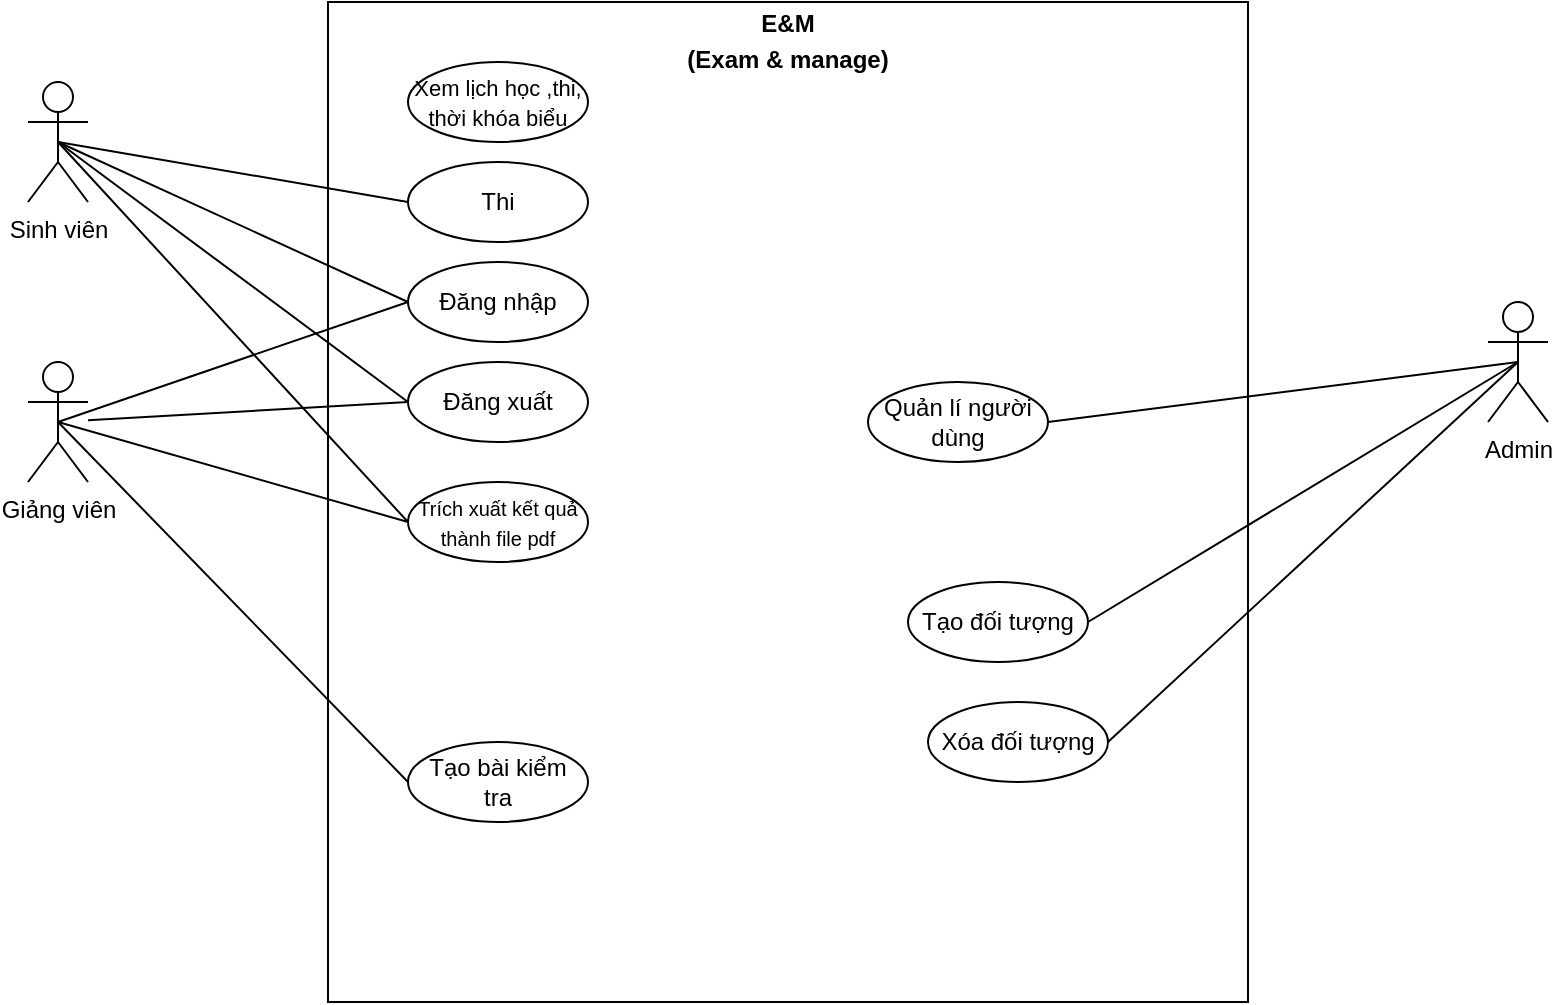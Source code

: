 <mxfile version="20.8.20" type="github">
  <diagram name="Trang-1" id="g-sE_o_tMRhYuUjUanBY">
    <mxGraphModel dx="1290" dy="573" grid="1" gridSize="10" guides="1" tooltips="1" connect="1" arrows="1" fold="1" page="1" pageScale="1" pageWidth="850" pageHeight="1100" math="0" shadow="0">
      <root>
        <mxCell id="0" />
        <mxCell id="1" parent="0" />
        <mxCell id="FMET1eLDLGnvmdmq2ldW-1" value="Sinh viên" style="shape=umlActor;verticalLabelPosition=bottom;verticalAlign=top;html=1;outlineConnect=0;" vertex="1" parent="1">
          <mxGeometry x="70" y="150" width="30" height="60" as="geometry" />
        </mxCell>
        <mxCell id="FMET1eLDLGnvmdmq2ldW-2" value="Giảng viên" style="shape=umlActor;verticalLabelPosition=bottom;verticalAlign=top;html=1;outlineConnect=0;" vertex="1" parent="1">
          <mxGeometry x="70" y="290" width="30" height="60" as="geometry" />
        </mxCell>
        <mxCell id="FMET1eLDLGnvmdmq2ldW-3" value="Admin" style="shape=umlActor;verticalLabelPosition=bottom;verticalAlign=top;html=1;outlineConnect=0;" vertex="1" parent="1">
          <mxGeometry x="800" y="260" width="30" height="60" as="geometry" />
        </mxCell>
        <mxCell id="FMET1eLDLGnvmdmq2ldW-11" value="&lt;p style=&quot;margin:0px;margin-top:4px;text-align:center;&quot;&gt;&lt;b&gt;E&amp;amp;M&lt;/b&gt;&lt;/p&gt;&lt;p style=&quot;margin:0px;margin-top:4px;text-align:center;&quot;&gt;&lt;b&gt;(Exam &amp;amp; manage)&lt;/b&gt;&lt;/p&gt;&lt;div style=&quot;height:2px;&quot;&gt;&lt;/div&gt;" style="verticalAlign=top;align=left;overflow=fill;fontSize=12;fontFamily=Helvetica;html=1;" vertex="1" parent="1">
          <mxGeometry x="220" y="110" width="460" height="500" as="geometry" />
        </mxCell>
        <mxCell id="FMET1eLDLGnvmdmq2ldW-13" value="Đăng nhập" style="ellipse;whiteSpace=wrap;html=1;" vertex="1" parent="1">
          <mxGeometry x="260" y="240" width="90" height="40" as="geometry" />
        </mxCell>
        <mxCell id="FMET1eLDLGnvmdmq2ldW-16" value="" style="endArrow=none;html=1;rounded=0;exitX=0.5;exitY=0.5;exitDx=0;exitDy=0;exitPerimeter=0;entryX=0;entryY=0.5;entryDx=0;entryDy=0;" edge="1" parent="1" source="FMET1eLDLGnvmdmq2ldW-1" target="FMET1eLDLGnvmdmq2ldW-13">
          <mxGeometry relative="1" as="geometry">
            <mxPoint x="410" y="380" as="sourcePoint" />
            <mxPoint x="570" y="380" as="targetPoint" />
          </mxGeometry>
        </mxCell>
        <mxCell id="FMET1eLDLGnvmdmq2ldW-19" value="Đăng xuất" style="ellipse;whiteSpace=wrap;html=1;" vertex="1" parent="1">
          <mxGeometry x="260" y="290" width="90" height="40" as="geometry" />
        </mxCell>
        <mxCell id="FMET1eLDLGnvmdmq2ldW-20" value="Tạo bài kiểm &lt;br&gt;tra" style="ellipse;whiteSpace=wrap;html=1;" vertex="1" parent="1">
          <mxGeometry x="260" y="480" width="90" height="40" as="geometry" />
        </mxCell>
        <mxCell id="FMET1eLDLGnvmdmq2ldW-21" value="Quản lí người dùng" style="ellipse;whiteSpace=wrap;html=1;" vertex="1" parent="1">
          <mxGeometry x="490" y="300" width="90" height="40" as="geometry" />
        </mxCell>
        <mxCell id="FMET1eLDLGnvmdmq2ldW-22" value="Tạo đối tượng" style="ellipse;whiteSpace=wrap;html=1;" vertex="1" parent="1">
          <mxGeometry x="510" y="400" width="90" height="40" as="geometry" />
        </mxCell>
        <mxCell id="FMET1eLDLGnvmdmq2ldW-23" value="Xóa đối tượng" style="ellipse;whiteSpace=wrap;html=1;" vertex="1" parent="1">
          <mxGeometry x="520" y="460" width="90" height="40" as="geometry" />
        </mxCell>
        <mxCell id="FMET1eLDLGnvmdmq2ldW-25" value="&lt;font style=&quot;font-size: 10px;&quot;&gt;Trích xuất kết quả thành file pdf&lt;/font&gt;" style="ellipse;whiteSpace=wrap;html=1;" vertex="1" parent="1">
          <mxGeometry x="260" y="350" width="90" height="40" as="geometry" />
        </mxCell>
        <mxCell id="FMET1eLDLGnvmdmq2ldW-26" value="" style="endArrow=none;html=1;rounded=0;exitX=0.5;exitY=0.5;exitDx=0;exitDy=0;exitPerimeter=0;entryX=0;entryY=0.5;entryDx=0;entryDy=0;" edge="1" parent="1" source="FMET1eLDLGnvmdmq2ldW-1" target="FMET1eLDLGnvmdmq2ldW-25">
          <mxGeometry relative="1" as="geometry">
            <mxPoint x="115" y="180" as="sourcePoint" />
            <mxPoint x="270" y="190" as="targetPoint" />
          </mxGeometry>
        </mxCell>
        <mxCell id="FMET1eLDLGnvmdmq2ldW-27" value="" style="endArrow=none;html=1;rounded=0;exitX=0.5;exitY=0.5;exitDx=0;exitDy=0;exitPerimeter=0;entryX=0;entryY=0.5;entryDx=0;entryDy=0;" edge="1" parent="1" source="FMET1eLDLGnvmdmq2ldW-2" target="FMET1eLDLGnvmdmq2ldW-25">
          <mxGeometry relative="1" as="geometry">
            <mxPoint x="125" y="190" as="sourcePoint" />
            <mxPoint x="280" y="200" as="targetPoint" />
          </mxGeometry>
        </mxCell>
        <mxCell id="FMET1eLDLGnvmdmq2ldW-28" value="" style="endArrow=none;html=1;rounded=0;exitX=0.5;exitY=0.5;exitDx=0;exitDy=0;exitPerimeter=0;entryX=0;entryY=0.5;entryDx=0;entryDy=0;" edge="1" parent="1" source="FMET1eLDLGnvmdmq2ldW-2" target="FMET1eLDLGnvmdmq2ldW-13">
          <mxGeometry relative="1" as="geometry">
            <mxPoint x="135" y="200" as="sourcePoint" />
            <mxPoint x="290" y="210" as="targetPoint" />
          </mxGeometry>
        </mxCell>
        <mxCell id="FMET1eLDLGnvmdmq2ldW-29" value="" style="endArrow=none;html=1;rounded=0;exitX=0.5;exitY=0.5;exitDx=0;exitDy=0;exitPerimeter=0;entryX=0;entryY=0.5;entryDx=0;entryDy=0;" edge="1" parent="1" source="FMET1eLDLGnvmdmq2ldW-1" target="FMET1eLDLGnvmdmq2ldW-19">
          <mxGeometry relative="1" as="geometry">
            <mxPoint x="145" y="210" as="sourcePoint" />
            <mxPoint x="300" y="220" as="targetPoint" />
          </mxGeometry>
        </mxCell>
        <mxCell id="FMET1eLDLGnvmdmq2ldW-30" value="" style="endArrow=none;html=1;rounded=0;entryX=0;entryY=0.5;entryDx=0;entryDy=0;" edge="1" parent="1" source="FMET1eLDLGnvmdmq2ldW-2" target="FMET1eLDLGnvmdmq2ldW-19">
          <mxGeometry relative="1" as="geometry">
            <mxPoint x="155" y="220" as="sourcePoint" />
            <mxPoint x="310" y="230" as="targetPoint" />
          </mxGeometry>
        </mxCell>
        <mxCell id="FMET1eLDLGnvmdmq2ldW-31" value="" style="endArrow=none;html=1;rounded=0;exitX=1;exitY=0.5;exitDx=0;exitDy=0;entryX=0.5;entryY=0.5;entryDx=0;entryDy=0;entryPerimeter=0;" edge="1" parent="1" source="FMET1eLDLGnvmdmq2ldW-21" target="FMET1eLDLGnvmdmq2ldW-3">
          <mxGeometry relative="1" as="geometry">
            <mxPoint x="165" y="230" as="sourcePoint" />
            <mxPoint x="320" y="240" as="targetPoint" />
          </mxGeometry>
        </mxCell>
        <mxCell id="FMET1eLDLGnvmdmq2ldW-32" value="Thi" style="ellipse;whiteSpace=wrap;html=1;" vertex="1" parent="1">
          <mxGeometry x="260" y="190" width="90" height="40" as="geometry" />
        </mxCell>
        <mxCell id="FMET1eLDLGnvmdmq2ldW-34" value="" style="endArrow=none;html=1;rounded=0;exitX=0;exitY=0.5;exitDx=0;exitDy=0;entryX=0.5;entryY=0.5;entryDx=0;entryDy=0;entryPerimeter=0;" edge="1" parent="1" source="FMET1eLDLGnvmdmq2ldW-20" target="FMET1eLDLGnvmdmq2ldW-2">
          <mxGeometry relative="1" as="geometry">
            <mxPoint x="590" y="330" as="sourcePoint" />
            <mxPoint x="825" y="300" as="targetPoint" />
          </mxGeometry>
        </mxCell>
        <mxCell id="FMET1eLDLGnvmdmq2ldW-35" value="" style="endArrow=none;html=1;rounded=0;exitX=0;exitY=0.5;exitDx=0;exitDy=0;entryX=0.5;entryY=0.5;entryDx=0;entryDy=0;entryPerimeter=0;" edge="1" parent="1" source="FMET1eLDLGnvmdmq2ldW-32" target="FMET1eLDLGnvmdmq2ldW-1">
          <mxGeometry relative="1" as="geometry">
            <mxPoint x="600" y="340" as="sourcePoint" />
            <mxPoint x="835" y="310" as="targetPoint" />
          </mxGeometry>
        </mxCell>
        <mxCell id="FMET1eLDLGnvmdmq2ldW-36" value="" style="endArrow=none;html=1;rounded=0;exitX=1;exitY=0.5;exitDx=0;exitDy=0;entryX=0.5;entryY=0.5;entryDx=0;entryDy=0;entryPerimeter=0;" edge="1" parent="1" source="FMET1eLDLGnvmdmq2ldW-22" target="FMET1eLDLGnvmdmq2ldW-3">
          <mxGeometry relative="1" as="geometry">
            <mxPoint x="610" y="350" as="sourcePoint" />
            <mxPoint x="845" y="320" as="targetPoint" />
          </mxGeometry>
        </mxCell>
        <mxCell id="FMET1eLDLGnvmdmq2ldW-37" value="" style="endArrow=none;html=1;rounded=0;exitX=1;exitY=0.5;exitDx=0;exitDy=0;entryX=0.5;entryY=0.5;entryDx=0;entryDy=0;entryPerimeter=0;" edge="1" parent="1" source="FMET1eLDLGnvmdmq2ldW-23" target="FMET1eLDLGnvmdmq2ldW-3">
          <mxGeometry relative="1" as="geometry">
            <mxPoint x="620" y="360" as="sourcePoint" />
            <mxPoint x="855" y="330" as="targetPoint" />
          </mxGeometry>
        </mxCell>
        <mxCell id="FMET1eLDLGnvmdmq2ldW-40" value="&lt;font style=&quot;font-size: 11px;&quot;&gt;Xem lịch học ,thi, thời khóa biểu&lt;/font&gt;" style="ellipse;whiteSpace=wrap;html=1;" vertex="1" parent="1">
          <mxGeometry x="260" y="140" width="90" height="40" as="geometry" />
        </mxCell>
      </root>
    </mxGraphModel>
  </diagram>
</mxfile>
